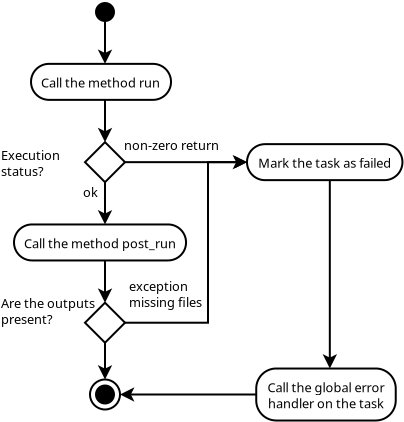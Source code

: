 <?xml version="1.0" encoding="UTF-8"?>
<dia:diagram xmlns:dia="http://www.lysator.liu.se/~alla/dia/">
  <dia:layer name="Fondo" visible="true" active="true">
	<dia:object type="UML - State Term" version="0" id="O0">
	  <dia:attribute name="obj_pos">
		<dia:point val="14.95,1.45"/>
	  </dia:attribute>
	  <dia:attribute name="obj_bb">
		<dia:rectangle val="14.9,1.4;16,2.5"/>
	  </dia:attribute>
	  <dia:attribute name="meta">
		<dia:composite type="dict"/>
	  </dia:attribute>
	  <dia:attribute name="elem_corner">
		<dia:point val="14.95,1.45"/>
	  </dia:attribute>
	  <dia:attribute name="elem_width">
		<dia:real val="1"/>
	  </dia:attribute>
	  <dia:attribute name="elem_height">
		<dia:real val="1"/>
	  </dia:attribute>
	  <dia:attribute name="line_colour">
		<dia:color val="#000000"/>
	  </dia:attribute>
	  <dia:attribute name="fill_colour">
		<dia:color val="#ffffff"/>
	  </dia:attribute>
	  <dia:attribute name="is_final">
		<dia:boolean val="false"/>
	  </dia:attribute>
	</dia:object>
	<dia:object type="UML - State Term" version="0" id="O1">
	  <dia:attribute name="obj_pos">
		<dia:point val="14.7,20.325"/>
	  </dia:attribute>
	  <dia:attribute name="obj_bb">
		<dia:rectangle val="14.65,20.275;16.25,21.875"/>
	  </dia:attribute>
	  <dia:attribute name="meta">
		<dia:composite type="dict"/>
	  </dia:attribute>
	  <dia:attribute name="elem_corner">
		<dia:point val="14.7,20.325"/>
	  </dia:attribute>
	  <dia:attribute name="elem_width">
		<dia:real val="1.5"/>
	  </dia:attribute>
	  <dia:attribute name="elem_height">
		<dia:real val="1.5"/>
	  </dia:attribute>
	  <dia:attribute name="line_colour">
		<dia:color val="#000000"/>
	  </dia:attribute>
	  <dia:attribute name="fill_colour">
		<dia:color val="#ffffff"/>
	  </dia:attribute>
	  <dia:attribute name="is_final">
		<dia:boolean val="true"/>
	  </dia:attribute>
	</dia:object>
	<dia:object type="UML - Activity" version="0" id="O2">
	  <dia:attribute name="obj_pos">
		<dia:point val="11.751,4.543"/>
	  </dia:attribute>
	  <dia:attribute name="obj_bb">
		<dia:rectangle val="11.701,4.493;19.199,6.393"/>
	  </dia:attribute>
	  <dia:attribute name="meta">
		<dia:composite type="dict"/>
	  </dia:attribute>
	  <dia:attribute name="elem_corner">
		<dia:point val="11.751,4.543"/>
	  </dia:attribute>
	  <dia:attribute name="elem_width">
		<dia:real val="7.397"/>
	  </dia:attribute>
	  <dia:attribute name="elem_height">
		<dia:real val="1.8"/>
	  </dia:attribute>
	  <dia:attribute name="line_colour">
		<dia:color val="#000000"/>
	  </dia:attribute>
	  <dia:attribute name="fill_colour">
		<dia:color val="#ffffff"/>
	  </dia:attribute>
	  <dia:attribute name="text">
		<dia:composite type="text">
		  <dia:attribute name="string">
			<dia:string>#Call the method run#</dia:string>
		  </dia:attribute>
		  <dia:attribute name="font">
			<dia:font family="sans" style="0" name="Helvetica"/>
		  </dia:attribute>
		  <dia:attribute name="height">
			<dia:real val="0.8"/>
		  </dia:attribute>
		  <dia:attribute name="pos">
			<dia:point val="15.45,5.638"/>
		  </dia:attribute>
		  <dia:attribute name="color">
			<dia:color val="#000000"/>
		  </dia:attribute>
		  <dia:attribute name="alignment">
			<dia:enum val="1"/>
		  </dia:attribute>
		</dia:composite>
	  </dia:attribute>
	</dia:object>
	<dia:object type="UML - Branch" version="0" id="O3">
	  <dia:attribute name="obj_pos">
		<dia:point val="14.45,8.458"/>
	  </dia:attribute>
	  <dia:attribute name="obj_bb">
		<dia:rectangle val="14.379,8.387;16.521,10.528"/>
	  </dia:attribute>
	  <dia:attribute name="meta">
		<dia:composite type="dict"/>
	  </dia:attribute>
	  <dia:attribute name="elem_corner">
		<dia:point val="14.45,8.458"/>
	  </dia:attribute>
	  <dia:attribute name="elem_width">
		<dia:real val="2"/>
	  </dia:attribute>
	  <dia:attribute name="elem_height">
		<dia:real val="2"/>
	  </dia:attribute>
	  <dia:attribute name="line_colour">
		<dia:color val="#000000"/>
	  </dia:attribute>
	  <dia:attribute name="fill_colour">
		<dia:color val="#ffffff"/>
	  </dia:attribute>
	</dia:object>
	<dia:object type="UML - Activity" version="0" id="O4">
	  <dia:attribute name="obj_pos">
		<dia:point val="22.55,8.558"/>
	  </dia:attribute>
	  <dia:attribute name="obj_bb">
		<dia:rectangle val="22.5,8.508;30.883,10.408"/>
	  </dia:attribute>
	  <dia:attribute name="meta">
		<dia:composite type="dict"/>
	  </dia:attribute>
	  <dia:attribute name="elem_corner">
		<dia:point val="22.55,8.558"/>
	  </dia:attribute>
	  <dia:attribute name="elem_width">
		<dia:real val="8.283"/>
	  </dia:attribute>
	  <dia:attribute name="elem_height">
		<dia:real val="1.8"/>
	  </dia:attribute>
	  <dia:attribute name="line_colour">
		<dia:color val="#000000"/>
	  </dia:attribute>
	  <dia:attribute name="fill_colour">
		<dia:color val="#ffffff"/>
	  </dia:attribute>
	  <dia:attribute name="text">
		<dia:composite type="text">
		  <dia:attribute name="string">
			<dia:string>#Mark the task as failed#</dia:string>
		  </dia:attribute>
		  <dia:attribute name="font">
			<dia:font family="sans" style="0" name="Helvetica"/>
		  </dia:attribute>
		  <dia:attribute name="height">
			<dia:real val="0.8"/>
		  </dia:attribute>
		  <dia:attribute name="pos">
			<dia:point val="26.691,9.653"/>
		  </dia:attribute>
		  <dia:attribute name="color">
			<dia:color val="#000000"/>
		  </dia:attribute>
		  <dia:attribute name="alignment">
			<dia:enum val="1"/>
		  </dia:attribute>
		</dia:composite>
	  </dia:attribute>
	</dia:object>
	<dia:object type="UML - Activity" version="0" id="O5">
	  <dia:attribute name="obj_pos">
		<dia:point val="23.012,19.775"/>
	  </dia:attribute>
	  <dia:attribute name="obj_bb">
		<dia:rectangle val="22.962,19.725;30.42,22.425"/>
	  </dia:attribute>
	  <dia:attribute name="meta">
		<dia:composite type="dict"/>
	  </dia:attribute>
	  <dia:attribute name="elem_corner">
		<dia:point val="23.012,19.775"/>
	  </dia:attribute>
	  <dia:attribute name="elem_width">
		<dia:real val="7.357"/>
	  </dia:attribute>
	  <dia:attribute name="elem_height">
		<dia:real val="2.6"/>
	  </dia:attribute>
	  <dia:attribute name="line_colour">
		<dia:color val="#000000"/>
	  </dia:attribute>
	  <dia:attribute name="fill_colour">
		<dia:color val="#ffffff"/>
	  </dia:attribute>
	  <dia:attribute name="text">
		<dia:composite type="text">
		  <dia:attribute name="string">
			<dia:string>#Call the global error
handler on the task#</dia:string>
		  </dia:attribute>
		  <dia:attribute name="font">
			<dia:font family="sans" style="0" name="Helvetica"/>
		  </dia:attribute>
		  <dia:attribute name="height">
			<dia:real val="0.8"/>
		  </dia:attribute>
		  <dia:attribute name="pos">
			<dia:point val="26.691,20.87"/>
		  </dia:attribute>
		  <dia:attribute name="color">
			<dia:color val="#000000"/>
		  </dia:attribute>
		  <dia:attribute name="alignment">
			<dia:enum val="1"/>
		  </dia:attribute>
		</dia:composite>
	  </dia:attribute>
	</dia:object>
	<dia:object type="UML - Activity" version="0" id="O6">
	  <dia:attribute name="obj_pos">
		<dia:point val="10.9,12.572"/>
	  </dia:attribute>
	  <dia:attribute name="obj_bb">
		<dia:rectangle val="10.85,12.522;20.05,14.422"/>
	  </dia:attribute>
	  <dia:attribute name="meta">
		<dia:composite type="dict"/>
	  </dia:attribute>
	  <dia:attribute name="elem_corner">
		<dia:point val="10.9,12.572"/>
	  </dia:attribute>
	  <dia:attribute name="elem_width">
		<dia:real val="9.1"/>
	  </dia:attribute>
	  <dia:attribute name="elem_height">
		<dia:real val="1.8"/>
	  </dia:attribute>
	  <dia:attribute name="line_colour">
		<dia:color val="#000000"/>
	  </dia:attribute>
	  <dia:attribute name="fill_colour">
		<dia:color val="#ffffff"/>
	  </dia:attribute>
	  <dia:attribute name="text">
		<dia:composite type="text">
		  <dia:attribute name="string">
			<dia:string>#Call the method post_run#</dia:string>
		  </dia:attribute>
		  <dia:attribute name="font">
			<dia:font family="sans" style="0" name="Helvetica"/>
		  </dia:attribute>
		  <dia:attribute name="height">
			<dia:real val="0.8"/>
		  </dia:attribute>
		  <dia:attribute name="pos">
			<dia:point val="15.45,13.667"/>
		  </dia:attribute>
		  <dia:attribute name="color">
			<dia:color val="#000000"/>
		  </dia:attribute>
		  <dia:attribute name="alignment">
			<dia:enum val="1"/>
		  </dia:attribute>
		</dia:composite>
	  </dia:attribute>
	</dia:object>
	<dia:object type="UML - Branch" version="0" id="O7">
	  <dia:attribute name="obj_pos">
		<dia:point val="14.45,16.486"/>
	  </dia:attribute>
	  <dia:attribute name="obj_bb">
		<dia:rectangle val="14.379,16.415;16.521,18.557"/>
	  </dia:attribute>
	  <dia:attribute name="meta">
		<dia:composite type="dict"/>
	  </dia:attribute>
	  <dia:attribute name="elem_corner">
		<dia:point val="14.45,16.486"/>
	  </dia:attribute>
	  <dia:attribute name="elem_width">
		<dia:real val="2"/>
	  </dia:attribute>
	  <dia:attribute name="elem_height">
		<dia:real val="2"/>
	  </dia:attribute>
	  <dia:attribute name="line_colour">
		<dia:color val="#000000"/>
	  </dia:attribute>
	  <dia:attribute name="fill_colour">
		<dia:color val="#ffffff"/>
	  </dia:attribute>
	</dia:object>
	<dia:object type="UML - Transition" version="2" id="O8">
	  <dia:attribute name="obj_pos">
		<dia:point val="16.45,17.486"/>
	  </dia:attribute>
	  <dia:attribute name="obj_bb">
		<dia:rectangle val="16.4,8.958;22.6,17.986"/>
	  </dia:attribute>
	  <dia:attribute name="meta">
		<dia:composite type="dict"/>
	  </dia:attribute>
	  <dia:attribute name="orth_points">
		<dia:point val="16.45,17.486"/>
		<dia:point val="20.6,17.486"/>
		<dia:point val="20.6,9.458"/>
		<dia:point val="22.55,9.458"/>
	  </dia:attribute>
	  <dia:attribute name="orth_orient">
		<dia:enum val="0"/>
		<dia:enum val="1"/>
		<dia:enum val="0"/>
	  </dia:attribute>
	  <dia:attribute name="orth_autoroute">
		<dia:boolean val="false"/>
	  </dia:attribute>
	  <dia:attribute name="text_colour">
		<dia:color val="#000000"/>
	  </dia:attribute>
	  <dia:attribute name="line_colour">
		<dia:color val="#000000"/>
	  </dia:attribute>
	  <dia:attribute name="trigger">
		<dia:string>##</dia:string>
	  </dia:attribute>
	  <dia:attribute name="action">
		<dia:string>##</dia:string>
	  </dia:attribute>
	  <dia:attribute name="guard">
		<dia:string>##</dia:string>
	  </dia:attribute>
	  <dia:attribute name="trigger_text_pos">
		<dia:point val="16.7,16.347"/>
	  </dia:attribute>
	  <dia:attribute name="guard_text_pos">
		<dia:point val="16.7,17.347"/>
	  </dia:attribute>
	  <dia:attribute name="direction_inverted">
		<dia:boolean val="false"/>
	  </dia:attribute>
	  <dia:connections>
		<dia:connection handle="0" to="O7" connection="2"/>
		<dia:connection handle="1" to="O4" connection="3"/>
	  </dia:connections>
	</dia:object>
	<dia:object type="Standard - Text" version="1" id="O9">
	  <dia:attribute name="obj_pos">
		<dia:point val="16.4,8.85"/>
	  </dia:attribute>
	  <dia:attribute name="obj_bb">
		<dia:rectangle val="16.4,8.255;21.36,9.002"/>
	  </dia:attribute>
	  <dia:attribute name="text">
		<dia:composite type="text">
		  <dia:attribute name="string">
			<dia:string>#non-zero return#</dia:string>
		  </dia:attribute>
		  <dia:attribute name="font">
			<dia:font family="sans" style="0" name="Helvetica"/>
		  </dia:attribute>
		  <dia:attribute name="height">
			<dia:real val="0.8"/>
		  </dia:attribute>
		  <dia:attribute name="pos">
			<dia:point val="16.4,8.85"/>
		  </dia:attribute>
		  <dia:attribute name="color">
			<dia:color val="#000000"/>
		  </dia:attribute>
		  <dia:attribute name="alignment">
			<dia:enum val="0"/>
		  </dia:attribute>
		</dia:composite>
	  </dia:attribute>
	  <dia:attribute name="valign">
		<dia:enum val="3"/>
	  </dia:attribute>
	</dia:object>
	<dia:object type="Standard - Text" version="1" id="O10">
	  <dia:attribute name="obj_pos">
		<dia:point val="16.65,15.9"/>
	  </dia:attribute>
	  <dia:attribute name="obj_bb">
		<dia:rectangle val="16.65,15.305;20.615,16.852"/>
	  </dia:attribute>
	  <dia:attribute name="text">
		<dia:composite type="text">
		  <dia:attribute name="string">
			<dia:string>#exception
missing files#</dia:string>
		  </dia:attribute>
		  <dia:attribute name="font">
			<dia:font family="sans" style="0" name="Helvetica"/>
		  </dia:attribute>
		  <dia:attribute name="height">
			<dia:real val="0.8"/>
		  </dia:attribute>
		  <dia:attribute name="pos">
			<dia:point val="16.65,15.9"/>
		  </dia:attribute>
		  <dia:attribute name="color">
			<dia:color val="#000000"/>
		  </dia:attribute>
		  <dia:attribute name="alignment">
			<dia:enum val="0"/>
		  </dia:attribute>
		</dia:composite>
	  </dia:attribute>
	  <dia:attribute name="valign">
		<dia:enum val="3"/>
	  </dia:attribute>
	</dia:object>
	<dia:object type="Standard - Line" version="0" id="O11">
	  <dia:attribute name="obj_pos">
		<dia:point val="15.45,2.45"/>
	  </dia:attribute>
	  <dia:attribute name="obj_bb">
		<dia:rectangle val="15.088,2.4;15.812,4.655"/>
	  </dia:attribute>
	  <dia:attribute name="conn_endpoints">
		<dia:point val="15.45,2.45"/>
		<dia:point val="15.45,4.543"/>
	  </dia:attribute>
	  <dia:attribute name="numcp">
		<dia:int val="1"/>
	  </dia:attribute>
	  <dia:attribute name="end_arrow">
		<dia:enum val="22"/>
	  </dia:attribute>
	  <dia:attribute name="end_arrow_length">
		<dia:real val="0.5"/>
	  </dia:attribute>
	  <dia:attribute name="end_arrow_width">
		<dia:real val="0.5"/>
	  </dia:attribute>
	  <dia:connections>
		<dia:connection handle="0" to="O0" connection="6"/>
		<dia:connection handle="1" to="O2" connection="1"/>
	  </dia:connections>
	</dia:object>
	<dia:object type="Standard - Line" version="0" id="O12">
	  <dia:attribute name="obj_pos">
		<dia:point val="15.45,6.343"/>
	  </dia:attribute>
	  <dia:attribute name="obj_bb">
		<dia:rectangle val="15.088,6.293;15.812,8.569"/>
	  </dia:attribute>
	  <dia:attribute name="conn_endpoints">
		<dia:point val="15.45,6.343"/>
		<dia:point val="15.45,8.458"/>
	  </dia:attribute>
	  <dia:attribute name="numcp">
		<dia:int val="1"/>
	  </dia:attribute>
	  <dia:attribute name="end_arrow">
		<dia:enum val="22"/>
	  </dia:attribute>
	  <dia:attribute name="end_arrow_length">
		<dia:real val="0.5"/>
	  </dia:attribute>
	  <dia:attribute name="end_arrow_width">
		<dia:real val="0.5"/>
	  </dia:attribute>
	  <dia:connections>
		<dia:connection handle="0" to="O2" connection="6"/>
		<dia:connection handle="1" to="O3" connection="1"/>
	  </dia:connections>
	</dia:object>
	<dia:object type="Standard - Line" version="0" id="O13">
	  <dia:attribute name="obj_pos">
		<dia:point val="15.45,10.458"/>
	  </dia:attribute>
	  <dia:attribute name="obj_bb">
		<dia:rectangle val="15.088,10.408;15.812,12.684"/>
	  </dia:attribute>
	  <dia:attribute name="conn_endpoints">
		<dia:point val="15.45,10.458"/>
		<dia:point val="15.45,12.572"/>
	  </dia:attribute>
	  <dia:attribute name="numcp">
		<dia:int val="1"/>
	  </dia:attribute>
	  <dia:attribute name="end_arrow">
		<dia:enum val="22"/>
	  </dia:attribute>
	  <dia:attribute name="end_arrow_length">
		<dia:real val="0.5"/>
	  </dia:attribute>
	  <dia:attribute name="end_arrow_width">
		<dia:real val="0.5"/>
	  </dia:attribute>
	  <dia:connections>
		<dia:connection handle="0" to="O3" connection="3"/>
		<dia:connection handle="1" to="O6" connection="1"/>
	  </dia:connections>
	</dia:object>
	<dia:object type="Standard - Line" version="0" id="O14">
	  <dia:attribute name="obj_pos">
		<dia:point val="15.45,14.372"/>
	  </dia:attribute>
	  <dia:attribute name="obj_bb">
		<dia:rectangle val="15.088,14.322;15.812,16.598"/>
	  </dia:attribute>
	  <dia:attribute name="conn_endpoints">
		<dia:point val="15.45,14.372"/>
		<dia:point val="15.45,16.486"/>
	  </dia:attribute>
	  <dia:attribute name="numcp">
		<dia:int val="1"/>
	  </dia:attribute>
	  <dia:attribute name="end_arrow">
		<dia:enum val="22"/>
	  </dia:attribute>
	  <dia:attribute name="end_arrow_length">
		<dia:real val="0.5"/>
	  </dia:attribute>
	  <dia:attribute name="end_arrow_width">
		<dia:real val="0.5"/>
	  </dia:attribute>
	  <dia:connections>
		<dia:connection handle="0" to="O6" connection="6"/>
		<dia:connection handle="1" to="O7" connection="1"/>
	  </dia:connections>
	</dia:object>
	<dia:object type="Standard - Line" version="0" id="O15">
	  <dia:attribute name="obj_pos">
		<dia:point val="15.45,18.486"/>
	  </dia:attribute>
	  <dia:attribute name="obj_bb">
		<dia:rectangle val="15.088,18.436;15.812,20.437"/>
	  </dia:attribute>
	  <dia:attribute name="conn_endpoints">
		<dia:point val="15.45,18.486"/>
		<dia:point val="15.45,20.325"/>
	  </dia:attribute>
	  <dia:attribute name="numcp">
		<dia:int val="1"/>
	  </dia:attribute>
	  <dia:attribute name="end_arrow">
		<dia:enum val="22"/>
	  </dia:attribute>
	  <dia:attribute name="end_arrow_length">
		<dia:real val="0.5"/>
	  </dia:attribute>
	  <dia:attribute name="end_arrow_width">
		<dia:real val="0.5"/>
	  </dia:attribute>
	  <dia:connections>
		<dia:connection handle="0" to="O7" connection="3"/>
		<dia:connection handle="1" to="O1" connection="1"/>
	  </dia:connections>
	</dia:object>
	<dia:object type="Standard - Line" version="0" id="O16">
	  <dia:attribute name="obj_pos">
		<dia:point val="16.45,9.458"/>
	  </dia:attribute>
	  <dia:attribute name="obj_bb">
		<dia:rectangle val="16.4,9.096;22.662,9.819"/>
	  </dia:attribute>
	  <dia:attribute name="conn_endpoints">
		<dia:point val="16.45,9.458"/>
		<dia:point val="22.55,9.458"/>
	  </dia:attribute>
	  <dia:attribute name="numcp">
		<dia:int val="1"/>
	  </dia:attribute>
	  <dia:attribute name="end_arrow">
		<dia:enum val="22"/>
	  </dia:attribute>
	  <dia:attribute name="end_arrow_length">
		<dia:real val="0.5"/>
	  </dia:attribute>
	  <dia:attribute name="end_arrow_width">
		<dia:real val="0.5"/>
	  </dia:attribute>
	  <dia:connections>
		<dia:connection handle="0" to="O3" connection="2"/>
		<dia:connection handle="1" to="O4" connection="3"/>
	  </dia:connections>
	</dia:object>
	<dia:object type="Standard - Line" version="0" id="O17">
	  <dia:attribute name="obj_pos">
		<dia:point val="26.691,10.358"/>
	  </dia:attribute>
	  <dia:attribute name="obj_bb">
		<dia:rectangle val="26.329,10.308;27.053,19.887"/>
	  </dia:attribute>
	  <dia:attribute name="conn_endpoints">
		<dia:point val="26.691,10.358"/>
		<dia:point val="26.691,19.775"/>
	  </dia:attribute>
	  <dia:attribute name="numcp">
		<dia:int val="1"/>
	  </dia:attribute>
	  <dia:attribute name="end_arrow">
		<dia:enum val="22"/>
	  </dia:attribute>
	  <dia:attribute name="end_arrow_length">
		<dia:real val="0.5"/>
	  </dia:attribute>
	  <dia:attribute name="end_arrow_width">
		<dia:real val="0.5"/>
	  </dia:attribute>
	  <dia:connections>
		<dia:connection handle="0" to="O4" connection="6"/>
		<dia:connection handle="1" to="O5" connection="1"/>
	  </dia:connections>
	</dia:object>
	<dia:object type="Standard - Line" version="0" id="O18">
	  <dia:attribute name="obj_pos">
		<dia:point val="23.012,21.075"/>
	  </dia:attribute>
	  <dia:attribute name="obj_bb">
		<dia:rectangle val="16.088,20.713;23.062,21.437"/>
	  </dia:attribute>
	  <dia:attribute name="conn_endpoints">
		<dia:point val="23.012,21.075"/>
		<dia:point val="16.2,21.075"/>
	  </dia:attribute>
	  <dia:attribute name="numcp">
		<dia:int val="1"/>
	  </dia:attribute>
	  <dia:attribute name="end_arrow">
		<dia:enum val="22"/>
	  </dia:attribute>
	  <dia:attribute name="end_arrow_length">
		<dia:real val="0.5"/>
	  </dia:attribute>
	  <dia:attribute name="end_arrow_width">
		<dia:real val="0.5"/>
	  </dia:attribute>
	  <dia:connections>
		<dia:connection handle="0" to="O5" connection="3"/>
		<dia:connection handle="1" to="O1" connection="4"/>
	  </dia:connections>
	</dia:object>
	<dia:object type="Standard - Text" version="1" id="O19">
	  <dia:attribute name="obj_pos">
		<dia:point val="10.25,16.75"/>
	  </dia:attribute>
	  <dia:attribute name="obj_bb">
		<dia:rectangle val="10.25,16.155;15.227,17.703"/>
	  </dia:attribute>
	  <dia:attribute name="text">
		<dia:composite type="text">
		  <dia:attribute name="string">
			<dia:string>#Are the outputs
present?#</dia:string>
		  </dia:attribute>
		  <dia:attribute name="font">
			<dia:font family="sans" style="0" name="Helvetica"/>
		  </dia:attribute>
		  <dia:attribute name="height">
			<dia:real val="0.8"/>
		  </dia:attribute>
		  <dia:attribute name="pos">
			<dia:point val="10.25,16.75"/>
		  </dia:attribute>
		  <dia:attribute name="color">
			<dia:color val="#000000"/>
		  </dia:attribute>
		  <dia:attribute name="alignment">
			<dia:enum val="0"/>
		  </dia:attribute>
		</dia:composite>
	  </dia:attribute>
	  <dia:attribute name="valign">
		<dia:enum val="3"/>
	  </dia:attribute>
	</dia:object>
	<dia:object type="Standard - Text" version="1" id="O20">
	  <dia:attribute name="obj_pos">
		<dia:point val="10.25,9.35"/>
	  </dia:attribute>
	  <dia:attribute name="obj_bb">
		<dia:rectangle val="10.25,8.755;13.393,10.303"/>
	  </dia:attribute>
	  <dia:attribute name="text">
		<dia:composite type="text">
		  <dia:attribute name="string">
			<dia:string>#Execution
status?#</dia:string>
		  </dia:attribute>
		  <dia:attribute name="font">
			<dia:font family="sans" style="0" name="Helvetica"/>
		  </dia:attribute>
		  <dia:attribute name="height">
			<dia:real val="0.8"/>
		  </dia:attribute>
		  <dia:attribute name="pos">
			<dia:point val="10.25,9.35"/>
		  </dia:attribute>
		  <dia:attribute name="color">
			<dia:color val="#000000"/>
		  </dia:attribute>
		  <dia:attribute name="alignment">
			<dia:enum val="0"/>
		  </dia:attribute>
		</dia:composite>
	  </dia:attribute>
	  <dia:attribute name="valign">
		<dia:enum val="3"/>
	  </dia:attribute>
	</dia:object>
	<dia:object type="Standard - Text" version="1" id="O21">
	  <dia:attribute name="obj_pos">
		<dia:point val="14.35,11.2"/>
	  </dia:attribute>
	  <dia:attribute name="obj_bb">
		<dia:rectangle val="14.35,10.605;15.113,11.352"/>
	  </dia:attribute>
	  <dia:attribute name="text">
		<dia:composite type="text">
		  <dia:attribute name="string">
			<dia:string>#ok#</dia:string>
		  </dia:attribute>
		  <dia:attribute name="font">
			<dia:font family="sans" style="0" name="Helvetica"/>
		  </dia:attribute>
		  <dia:attribute name="height">
			<dia:real val="0.8"/>
		  </dia:attribute>
		  <dia:attribute name="pos">
			<dia:point val="14.35,11.2"/>
		  </dia:attribute>
		  <dia:attribute name="color">
			<dia:color val="#000000"/>
		  </dia:attribute>
		  <dia:attribute name="alignment">
			<dia:enum val="0"/>
		  </dia:attribute>
		</dia:composite>
	  </dia:attribute>
	  <dia:attribute name="valign">
		<dia:enum val="3"/>
	  </dia:attribute>
	</dia:object>
  </dia:layer>
</dia:diagram>
